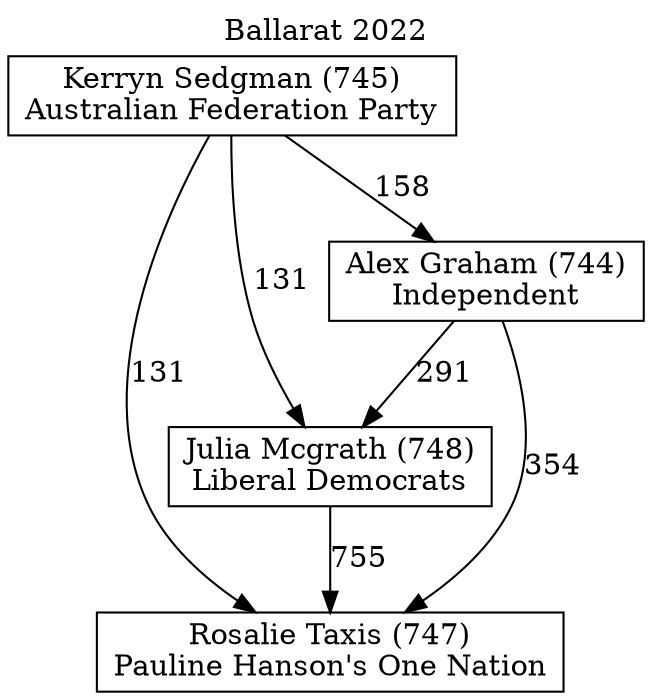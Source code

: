 // House preference flow
digraph "Rosalie Taxis (747)_Ballarat_2022" {
	graph [label="Ballarat 2022" labelloc=t mclimit=10]
	node [shape=box]
	"Rosalie Taxis (747)" [label="Rosalie Taxis (747)
Pauline Hanson's One Nation"]
	"Julia Mcgrath (748)" [label="Julia Mcgrath (748)
Liberal Democrats"]
	"Alex Graham (744)" [label="Alex Graham (744)
Independent"]
	"Kerryn Sedgman (745)" [label="Kerryn Sedgman (745)
Australian Federation Party"]
	"Julia Mcgrath (748)" -> "Rosalie Taxis (747)" [label=755]
	"Alex Graham (744)" -> "Julia Mcgrath (748)" [label=291]
	"Kerryn Sedgman (745)" -> "Alex Graham (744)" [label=158]
	"Alex Graham (744)" -> "Rosalie Taxis (747)" [label=354]
	"Kerryn Sedgman (745)" -> "Rosalie Taxis (747)" [label=131]
	"Kerryn Sedgman (745)" -> "Julia Mcgrath (748)" [label=131]
}
